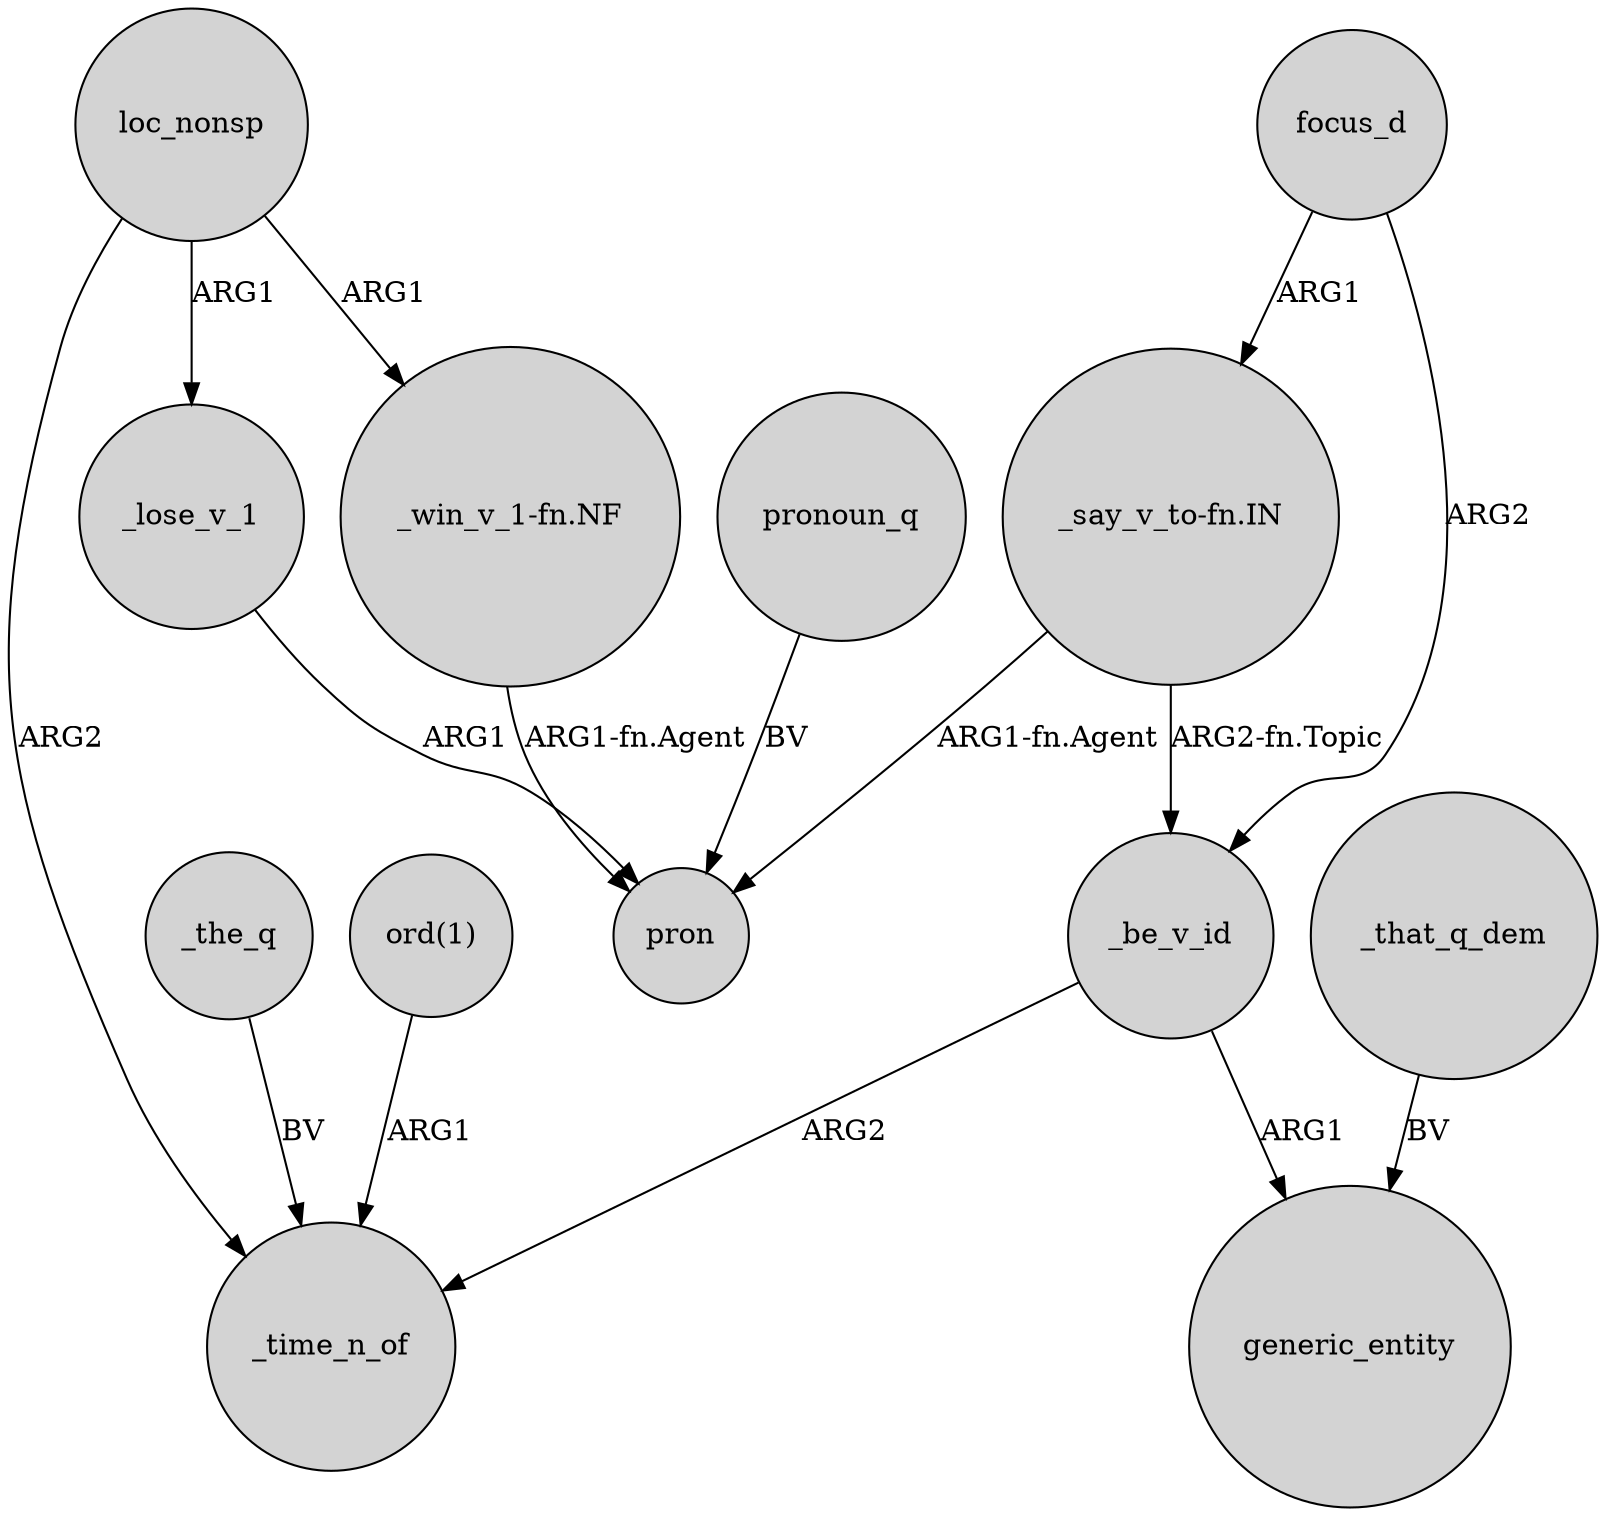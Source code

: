 digraph {
	node [shape=circle style=filled]
	focus_d -> _be_v_id [label=ARG2]
	_the_q -> _time_n_of [label=BV]
	loc_nonsp -> _time_n_of [label=ARG2]
	"_win_v_1-fn.NF" -> pron [label="ARG1-fn.Agent"]
	_be_v_id -> generic_entity [label=ARG1]
	pronoun_q -> pron [label=BV]
	_lose_v_1 -> pron [label=ARG1]
	_that_q_dem -> generic_entity [label=BV]
	"_say_v_to-fn.IN" -> _be_v_id [label="ARG2-fn.Topic"]
	loc_nonsp -> _lose_v_1 [label=ARG1]
	"ord(1)" -> _time_n_of [label=ARG1]
	loc_nonsp -> "_win_v_1-fn.NF" [label=ARG1]
	focus_d -> "_say_v_to-fn.IN" [label=ARG1]
	"_say_v_to-fn.IN" -> pron [label="ARG1-fn.Agent"]
	_be_v_id -> _time_n_of [label=ARG2]
}
